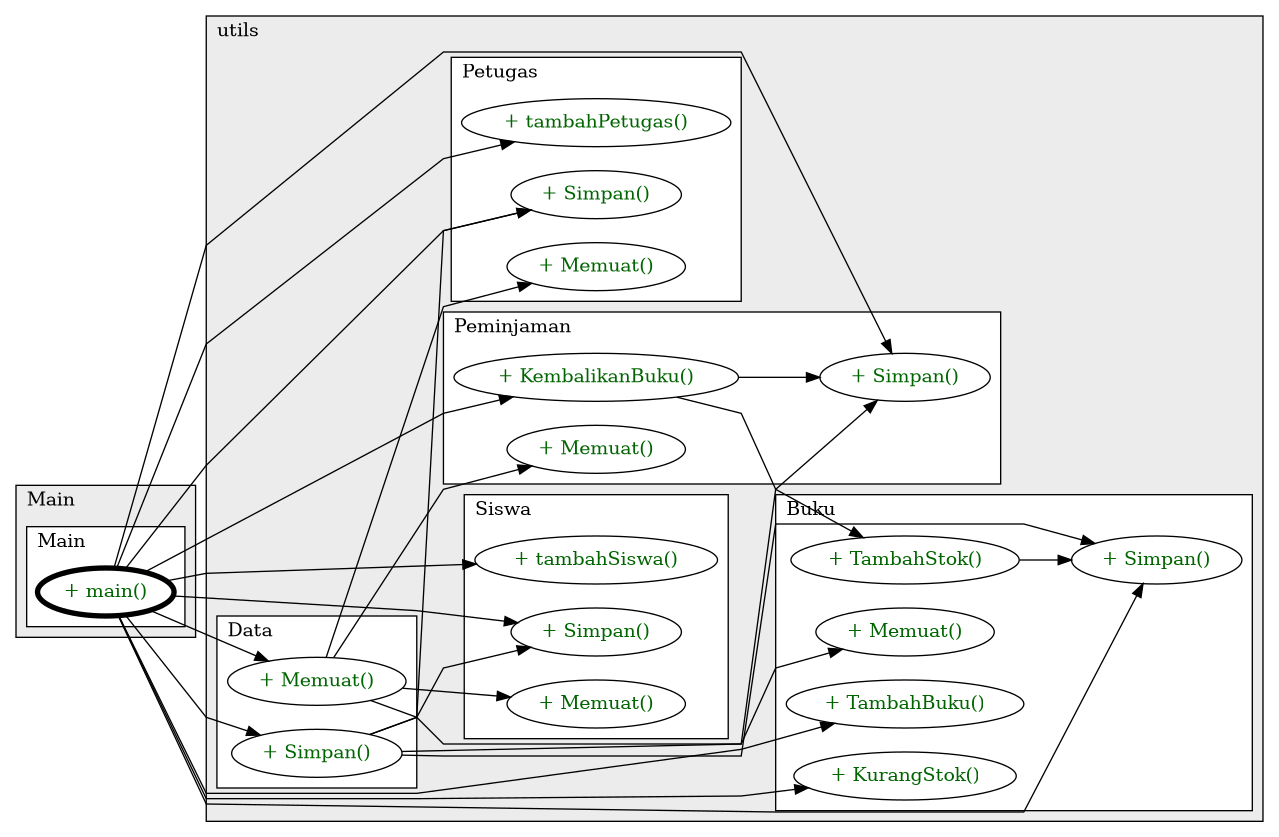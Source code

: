 @startuml

/' diagram meta data start
config=CallConfiguration;
{
  "rootMethod": "Main#main(String[])",
  "projectClassification": {
    "searchMode": "OpenProject", // OpenProject, AllProjects
    "includedProjects": "",
    "pathEndKeywords": "*.impl",
    "isClientPath": "",
    "isClientName": "",
    "isTestPath": "",
    "isTestName": "",
    "isMappingPath": "",
    "isMappingName": "",
    "isDataAccessPath": "",
    "isDataAccessName": "",
    "isDataStructurePath": "",
    "isDataStructureName": "",
    "isInterfaceStructuresPath": "",
    "isInterfaceStructuresName": "",
    "isEntryPointPath": "",
    "isEntryPointName": "",
    "treatFinalFieldsAsMandatory": false
  },
  "graphRestriction": {
    "classPackageExcludeFilter": "",
    "classPackageIncludeFilter": "",
    "classNameExcludeFilter": "",
    "classNameIncludeFilter": "",
    "methodNameExcludeFilter": "",
    "methodNameIncludeFilter": "",
    "removeByInheritance": "", // inheritance/annotation based filtering is done in a second step
    "removeByAnnotation": "",
    "removeByClassPackage": "", // cleanup the graph after inheritance/annotation based filtering is done
    "removeByClassName": "",
    "cutMappings": false,
    "cutEnum": true,
    "cutTests": true,
    "cutClient": true,
    "cutDataAccess": true,
    "cutInterfaceStructures": true,
    "cutDataStructures": true,
    "cutGetterAndSetter": true,
    "cutConstructors": true
  },
  "graphTraversal": {
    "forwardDepth": 3,
    "backwardDepth": 3,
    "classPackageExcludeFilter": "",
    "classPackageIncludeFilter": "",
    "classNameExcludeFilter": "",
    "classNameIncludeFilter": "",
    "methodNameExcludeFilter": "",
    "methodNameIncludeFilter": "",
    "hideMappings": false,
    "hideDataStructures": false,
    "hidePrivateMethods": true,
    "hideInterfaceCalls": true, // indirection: implementation -> interface (is hidden) -> implementation
    "onlyShowApplicationEntryPoints": false, // root node is included
    "useMethodCallsForStructureDiagram": "ForwardOnly" // ForwardOnly, BothDirections, No
  },
  "details": {
    "aggregation": "GroupByClass", // ByClass, GroupByClass, None
    "showMethodParametersTypes": false,
    "showMethodParametersNames": false,
    "showMethodReturnType": false,
    "showPackageLevels": 2,
    "showCallOrder": false,
    "edgeMode": "MethodsOnly", // TypesOnly, MethodsOnly, TypesAndMethods, MethodsAndDirectTypeUsage
    "showDetailedClassStructure": false
  },
  "rootClass": "Main",
  "extensionCallbackMethod": "" // qualified.class.name#methodName - signature: public static String method(String)
}
diagram meta data end '/



digraph g {
    rankdir="LR"
    splines=polyline
    

'nodes 
subgraph cluster_111612081 { 
   	label=utils
	labeljust=l
	fillcolor="#ececec"
	style=filled
   
   subgraph cluster_2005667018 { 
   	label=Siswa
	labeljust=l
	fillcolor=white
	style=filled
   
   Siswa111612081XXXMemuat0[
	label="+ Memuat()"
	style=filled
	fillcolor=white
	tooltip="Siswa

null"
	fontcolor=darkgreen
];

Siswa111612081XXXSimpan0[
	label="+ Simpan()"
	style=filled
	fillcolor=white
	tooltip="Siswa

null"
	fontcolor=darkgreen
];

Siswa111612081XXXtambahSiswa924985979[
	label="+ tambahSiswa()"
	style=filled
	fillcolor=white
	tooltip="Siswa

null"
	fontcolor=darkgreen
];
} 

subgraph cluster_2013965593 { 
   	label=Data
	labeljust=l
	fillcolor=white
	style=filled
   
   Data111612081XXXMemuat0[
	label="+ Memuat()"
	style=filled
	fillcolor=white
	tooltip="Data

null"
	fontcolor=darkgreen
];

Data111612081XXXSimpan0[
	label="+ Simpan()"
	style=filled
	fillcolor=white
	tooltip="Data

null"
	fontcolor=darkgreen
];
} 

subgraph cluster_2014006214 { 
   	label=Buku
	labeljust=l
	fillcolor=white
	style=filled
   
   Buku111612081XXXKurangStok515322732[
	label="+ KurangStok()"
	style=filled
	fillcolor=white
	tooltip="Buku

null"
	fontcolor=darkgreen
];

Buku111612081XXXMemuat0[
	label="+ Memuat()"
	style=filled
	fillcolor=white
	tooltip="Buku

null"
	fontcolor=darkgreen
];

Buku111612081XXXSimpan0[
	label="+ Simpan()"
	style=filled
	fillcolor=white
	tooltip="Buku

null"
	fontcolor=darkgreen
];

Buku111612081XXXTambahBuku477497297[
	label="+ TambahBuku()"
	style=filled
	fillcolor=white
	tooltip="Buku

null"
	fontcolor=darkgreen
];

Buku111612081XXXTambahStok515322732[
	label="+ TambahStok()"
	style=filled
	fillcolor=white
	tooltip="Buku

null"
	fontcolor=darkgreen
];
} 

subgraph cluster_524500870 { 
   	label=Petugas
	labeljust=l
	fillcolor=white
	style=filled
   
   Petugas111612081XXXMemuat0[
	label="+ Memuat()"
	style=filled
	fillcolor=white
	tooltip="Petugas

null"
	fontcolor=darkgreen
];

Petugas111612081XXXSimpan0[
	label="+ Simpan()"
	style=filled
	fillcolor=white
	tooltip="Petugas

null"
	fontcolor=darkgreen
];

Petugas111612081XXXtambahPetugas924985979[
	label="+ tambahPetugas()"
	style=filled
	fillcolor=white
	tooltip="Petugas

null"
	fontcolor=darkgreen
];
} 

subgraph cluster_852197341 { 
   	label=Peminjaman
	labeljust=l
	fillcolor=white
	style=filled
   
   Peminjaman111612081XXXKembalikanBuku104431[
	label="+ KembalikanBuku()"
	style=filled
	fillcolor=white
	tooltip="Peminjaman

null"
	fontcolor=darkgreen
];

Peminjaman111612081XXXMemuat0[
	label="+ Memuat()"
	style=filled
	fillcolor=white
	tooltip="Peminjaman

null"
	fontcolor=darkgreen
];

Peminjaman111612081XXXSimpan0[
	label="+ Simpan()"
	style=filled
	fillcolor=white
	tooltip="Peminjaman

null"
	fontcolor=darkgreen
];
} 
} 

subgraph cluster_2390489 { 
   	label=Main
	labeljust=l
	fillcolor="#ececec"
	style=filled
   
   subgraph cluster_1706522830 { 
   	label=Main
	labeljust=l
	fillcolor=white
	style=filled
   
   Main2390489XXXmain1859653459[
	label="+ main()"
	style=filled
	fillcolor=white
	tooltip="Main

null"
	penwidth=4
	fontcolor=darkgreen
];
} 
} 

'edges    
Buku111612081XXXTambahStok515322732 -> Buku111612081XXXSimpan0;
Data111612081XXXMemuat0 -> Buku111612081XXXMemuat0;
Data111612081XXXMemuat0 -> Peminjaman111612081XXXMemuat0;
Data111612081XXXMemuat0 -> Petugas111612081XXXMemuat0;
Data111612081XXXMemuat0 -> Siswa111612081XXXMemuat0;
Data111612081XXXSimpan0 -> Buku111612081XXXSimpan0;
Data111612081XXXSimpan0 -> Peminjaman111612081XXXSimpan0;
Data111612081XXXSimpan0 -> Petugas111612081XXXSimpan0;
Data111612081XXXSimpan0 -> Siswa111612081XXXSimpan0;
Main2390489XXXmain1859653459 -> Buku111612081XXXKurangStok515322732;
Main2390489XXXmain1859653459 -> Buku111612081XXXSimpan0;
Main2390489XXXmain1859653459 -> Buku111612081XXXTambahBuku477497297;
Main2390489XXXmain1859653459 -> Data111612081XXXMemuat0;
Main2390489XXXmain1859653459 -> Data111612081XXXSimpan0;
Main2390489XXXmain1859653459 -> Peminjaman111612081XXXKembalikanBuku104431;
Main2390489XXXmain1859653459 -> Peminjaman111612081XXXSimpan0;
Main2390489XXXmain1859653459 -> Petugas111612081XXXSimpan0;
Main2390489XXXmain1859653459 -> Petugas111612081XXXtambahPetugas924985979;
Main2390489XXXmain1859653459 -> Siswa111612081XXXSimpan0;
Main2390489XXXmain1859653459 -> Siswa111612081XXXtambahSiswa924985979;
Peminjaman111612081XXXKembalikanBuku104431 -> Buku111612081XXXTambahStok515322732;
Peminjaman111612081XXXKembalikanBuku104431 -> Peminjaman111612081XXXSimpan0;
    
}
@enduml